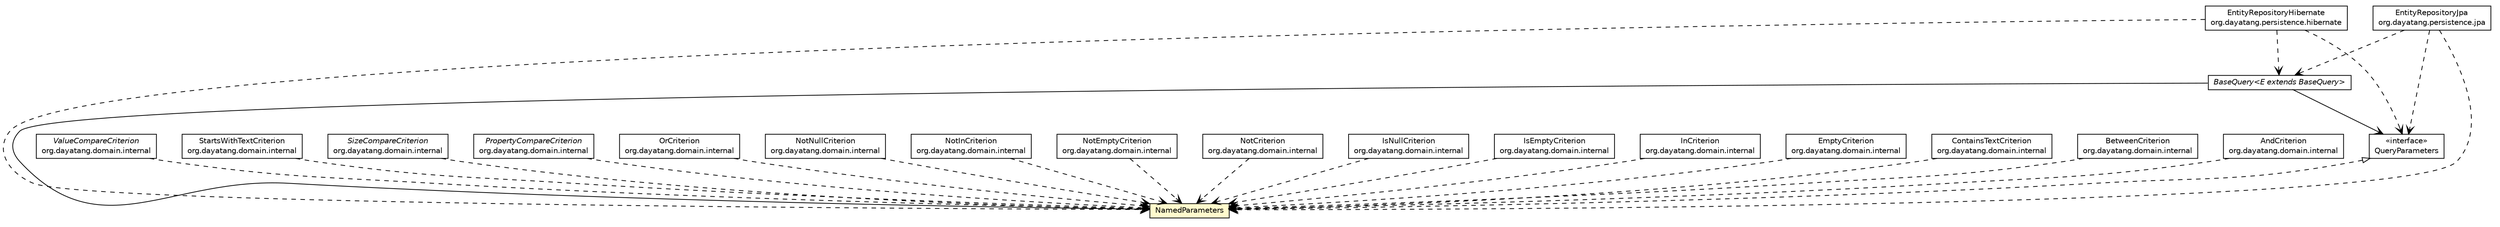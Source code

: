 #!/usr/local/bin/dot
#
# Class diagram 
# Generated by UMLGraph version R5_6_6-8-g8d7759 (http://www.umlgraph.org/)
#

digraph G {
	edge [fontname="Helvetica",fontsize=10,labelfontname="Helvetica",labelfontsize=10];
	node [fontname="Helvetica",fontsize=10,shape=plaintext];
	nodesep=0.25;
	ranksep=0.5;
	// org.dayatang.domain.QueryParameters
	c68139 [label=<<table title="org.dayatang.domain.QueryParameters" border="0" cellborder="1" cellspacing="0" cellpadding="2" port="p" href="./QueryParameters.html">
		<tr><td><table border="0" cellspacing="0" cellpadding="1">
<tr><td align="center" balign="center"> &#171;interface&#187; </td></tr>
<tr><td align="center" balign="center"> QueryParameters </td></tr>
		</table></td></tr>
		</table>>, URL="./QueryParameters.html", fontname="Helvetica", fontcolor="black", fontsize=10.0];
	// org.dayatang.domain.NamedParameters
	c68144 [label=<<table title="org.dayatang.domain.NamedParameters" border="0" cellborder="1" cellspacing="0" cellpadding="2" port="p" bgcolor="lemonChiffon" href="./NamedParameters.html">
		<tr><td><table border="0" cellspacing="0" cellpadding="1">
<tr><td align="center" balign="center"> NamedParameters </td></tr>
		</table></td></tr>
		</table>>, URL="./NamedParameters.html", fontname="Helvetica", fontcolor="black", fontsize=10.0];
	// org.dayatang.domain.BaseQuery<E extends org.dayatang.domain.BaseQuery>
	c68159 [label=<<table title="org.dayatang.domain.BaseQuery" border="0" cellborder="1" cellspacing="0" cellpadding="2" port="p" href="./BaseQuery.html">
		<tr><td><table border="0" cellspacing="0" cellpadding="1">
<tr><td align="center" balign="center"><font face="Helvetica-Oblique"> BaseQuery&lt;E extends BaseQuery&gt; </font></td></tr>
		</table></td></tr>
		</table>>, URL="./BaseQuery.html", fontname="Helvetica", fontcolor="black", fontsize=10.0];
	// org.dayatang.domain.internal.ValueCompareCriterion
	c68167 [label=<<table title="org.dayatang.domain.internal.ValueCompareCriterion" border="0" cellborder="1" cellspacing="0" cellpadding="2" port="p" href="./internal/ValueCompareCriterion.html">
		<tr><td><table border="0" cellspacing="0" cellpadding="1">
<tr><td align="center" balign="center"><font face="Helvetica-Oblique"> ValueCompareCriterion </font></td></tr>
<tr><td align="center" balign="center"> org.dayatang.domain.internal </td></tr>
		</table></td></tr>
		</table>>, URL="./internal/ValueCompareCriterion.html", fontname="Helvetica", fontcolor="black", fontsize=10.0];
	// org.dayatang.domain.internal.StartsWithTextCriterion
	c68168 [label=<<table title="org.dayatang.domain.internal.StartsWithTextCriterion" border="0" cellborder="1" cellspacing="0" cellpadding="2" port="p" href="./internal/StartsWithTextCriterion.html">
		<tr><td><table border="0" cellspacing="0" cellpadding="1">
<tr><td align="center" balign="center"> StartsWithTextCriterion </td></tr>
<tr><td align="center" balign="center"> org.dayatang.domain.internal </td></tr>
		</table></td></tr>
		</table>>, URL="./internal/StartsWithTextCriterion.html", fontname="Helvetica", fontcolor="black", fontsize=10.0];
	// org.dayatang.domain.internal.SizeCompareCriterion
	c68175 [label=<<table title="org.dayatang.domain.internal.SizeCompareCriterion" border="0" cellborder="1" cellspacing="0" cellpadding="2" port="p" href="./internal/SizeCompareCriterion.html">
		<tr><td><table border="0" cellspacing="0" cellpadding="1">
<tr><td align="center" balign="center"><font face="Helvetica-Oblique"> SizeCompareCriterion </font></td></tr>
<tr><td align="center" balign="center"> org.dayatang.domain.internal </td></tr>
		</table></td></tr>
		</table>>, URL="./internal/SizeCompareCriterion.html", fontname="Helvetica", fontcolor="black", fontsize=10.0];
	// org.dayatang.domain.internal.PropertyCompareCriterion
	c68176 [label=<<table title="org.dayatang.domain.internal.PropertyCompareCriterion" border="0" cellborder="1" cellspacing="0" cellpadding="2" port="p" href="./internal/PropertyCompareCriterion.html">
		<tr><td><table border="0" cellspacing="0" cellpadding="1">
<tr><td align="center" balign="center"><font face="Helvetica-Oblique"> PropertyCompareCriterion </font></td></tr>
<tr><td align="center" balign="center"> org.dayatang.domain.internal </td></tr>
		</table></td></tr>
		</table>>, URL="./internal/PropertyCompareCriterion.html", fontname="Helvetica", fontcolor="black", fontsize=10.0];
	// org.dayatang.domain.internal.OrCriterion
	c68177 [label=<<table title="org.dayatang.domain.internal.OrCriterion" border="0" cellborder="1" cellspacing="0" cellpadding="2" port="p" href="./internal/OrCriterion.html">
		<tr><td><table border="0" cellspacing="0" cellpadding="1">
<tr><td align="center" balign="center"> OrCriterion </td></tr>
<tr><td align="center" balign="center"> org.dayatang.domain.internal </td></tr>
		</table></td></tr>
		</table>>, URL="./internal/OrCriterion.html", fontname="Helvetica", fontcolor="black", fontsize=10.0];
	// org.dayatang.domain.internal.NotNullCriterion
	c68178 [label=<<table title="org.dayatang.domain.internal.NotNullCriterion" border="0" cellborder="1" cellspacing="0" cellpadding="2" port="p" href="./internal/NotNullCriterion.html">
		<tr><td><table border="0" cellspacing="0" cellpadding="1">
<tr><td align="center" balign="center"> NotNullCriterion </td></tr>
<tr><td align="center" balign="center"> org.dayatang.domain.internal </td></tr>
		</table></td></tr>
		</table>>, URL="./internal/NotNullCriterion.html", fontname="Helvetica", fontcolor="black", fontsize=10.0];
	// org.dayatang.domain.internal.NotInCriterion
	c68179 [label=<<table title="org.dayatang.domain.internal.NotInCriterion" border="0" cellborder="1" cellspacing="0" cellpadding="2" port="p" href="./internal/NotInCriterion.html">
		<tr><td><table border="0" cellspacing="0" cellpadding="1">
<tr><td align="center" balign="center"> NotInCriterion </td></tr>
<tr><td align="center" balign="center"> org.dayatang.domain.internal </td></tr>
		</table></td></tr>
		</table>>, URL="./internal/NotInCriterion.html", fontname="Helvetica", fontcolor="black", fontsize=10.0];
	// org.dayatang.domain.internal.NotEmptyCriterion
	c68182 [label=<<table title="org.dayatang.domain.internal.NotEmptyCriterion" border="0" cellborder="1" cellspacing="0" cellpadding="2" port="p" href="./internal/NotEmptyCriterion.html">
		<tr><td><table border="0" cellspacing="0" cellpadding="1">
<tr><td align="center" balign="center"> NotEmptyCriterion </td></tr>
<tr><td align="center" balign="center"> org.dayatang.domain.internal </td></tr>
		</table></td></tr>
		</table>>, URL="./internal/NotEmptyCriterion.html", fontname="Helvetica", fontcolor="black", fontsize=10.0];
	// org.dayatang.domain.internal.NotCriterion
	c68183 [label=<<table title="org.dayatang.domain.internal.NotCriterion" border="0" cellborder="1" cellspacing="0" cellpadding="2" port="p" href="./internal/NotCriterion.html">
		<tr><td><table border="0" cellspacing="0" cellpadding="1">
<tr><td align="center" balign="center"> NotCriterion </td></tr>
<tr><td align="center" balign="center"> org.dayatang.domain.internal </td></tr>
		</table></td></tr>
		</table>>, URL="./internal/NotCriterion.html", fontname="Helvetica", fontcolor="black", fontsize=10.0];
	// org.dayatang.domain.internal.IsNullCriterion
	c68188 [label=<<table title="org.dayatang.domain.internal.IsNullCriterion" border="0" cellborder="1" cellspacing="0" cellpadding="2" port="p" href="./internal/IsNullCriterion.html">
		<tr><td><table border="0" cellspacing="0" cellpadding="1">
<tr><td align="center" balign="center"> IsNullCriterion </td></tr>
<tr><td align="center" balign="center"> org.dayatang.domain.internal </td></tr>
		</table></td></tr>
		</table>>, URL="./internal/IsNullCriterion.html", fontname="Helvetica", fontcolor="black", fontsize=10.0];
	// org.dayatang.domain.internal.IsEmptyCriterion
	c68189 [label=<<table title="org.dayatang.domain.internal.IsEmptyCriterion" border="0" cellborder="1" cellspacing="0" cellpadding="2" port="p" href="./internal/IsEmptyCriterion.html">
		<tr><td><table border="0" cellspacing="0" cellpadding="1">
<tr><td align="center" balign="center"> IsEmptyCriterion </td></tr>
<tr><td align="center" balign="center"> org.dayatang.domain.internal </td></tr>
		</table></td></tr>
		</table>>, URL="./internal/IsEmptyCriterion.html", fontname="Helvetica", fontcolor="black", fontsize=10.0];
	// org.dayatang.domain.internal.InCriterion
	c68190 [label=<<table title="org.dayatang.domain.internal.InCriterion" border="0" cellborder="1" cellspacing="0" cellpadding="2" port="p" href="./internal/InCriterion.html">
		<tr><td><table border="0" cellspacing="0" cellpadding="1">
<tr><td align="center" balign="center"> InCriterion </td></tr>
<tr><td align="center" balign="center"> org.dayatang.domain.internal </td></tr>
		</table></td></tr>
		</table>>, URL="./internal/InCriterion.html", fontname="Helvetica", fontcolor="black", fontsize=10.0];
	// org.dayatang.domain.internal.EmptyCriterion
	c68197 [label=<<table title="org.dayatang.domain.internal.EmptyCriterion" border="0" cellborder="1" cellspacing="0" cellpadding="2" port="p" href="./internal/EmptyCriterion.html">
		<tr><td><table border="0" cellspacing="0" cellpadding="1">
<tr><td align="center" balign="center"> EmptyCriterion </td></tr>
<tr><td align="center" balign="center"> org.dayatang.domain.internal </td></tr>
		</table></td></tr>
		</table>>, URL="./internal/EmptyCriterion.html", fontname="Helvetica", fontcolor="black", fontsize=10.0];
	// org.dayatang.domain.internal.ContainsTextCriterion
	c68199 [label=<<table title="org.dayatang.domain.internal.ContainsTextCriterion" border="0" cellborder="1" cellspacing="0" cellpadding="2" port="p" href="./internal/ContainsTextCriterion.html">
		<tr><td><table border="0" cellspacing="0" cellpadding="1">
<tr><td align="center" balign="center"> ContainsTextCriterion </td></tr>
<tr><td align="center" balign="center"> org.dayatang.domain.internal </td></tr>
		</table></td></tr>
		</table>>, URL="./internal/ContainsTextCriterion.html", fontname="Helvetica", fontcolor="black", fontsize=10.0];
	// org.dayatang.domain.internal.BetweenCriterion
	c68200 [label=<<table title="org.dayatang.domain.internal.BetweenCriterion" border="0" cellborder="1" cellspacing="0" cellpadding="2" port="p" href="./internal/BetweenCriterion.html">
		<tr><td><table border="0" cellspacing="0" cellpadding="1">
<tr><td align="center" balign="center"> BetweenCriterion </td></tr>
<tr><td align="center" balign="center"> org.dayatang.domain.internal </td></tr>
		</table></td></tr>
		</table>>, URL="./internal/BetweenCriterion.html", fontname="Helvetica", fontcolor="black", fontsize=10.0];
	// org.dayatang.domain.internal.AndCriterion
	c68202 [label=<<table title="org.dayatang.domain.internal.AndCriterion" border="0" cellborder="1" cellspacing="0" cellpadding="2" port="p" href="./internal/AndCriterion.html">
		<tr><td><table border="0" cellspacing="0" cellpadding="1">
<tr><td align="center" balign="center"> AndCriterion </td></tr>
<tr><td align="center" balign="center"> org.dayatang.domain.internal </td></tr>
		</table></td></tr>
		</table>>, URL="./internal/AndCriterion.html", fontname="Helvetica", fontcolor="black", fontsize=10.0];
	// org.dayatang.persistence.hibernate.EntityRepositoryHibernate
	c68267 [label=<<table title="org.dayatang.persistence.hibernate.EntityRepositoryHibernate" border="0" cellborder="1" cellspacing="0" cellpadding="2" port="p" href="../persistence/hibernate/EntityRepositoryHibernate.html">
		<tr><td><table border="0" cellspacing="0" cellpadding="1">
<tr><td align="center" balign="center"> EntityRepositoryHibernate </td></tr>
<tr><td align="center" balign="center"> org.dayatang.persistence.hibernate </td></tr>
		</table></td></tr>
		</table>>, URL="../persistence/hibernate/EntityRepositoryHibernate.html", fontname="Helvetica", fontcolor="black", fontsize=10.0];
	// org.dayatang.persistence.jpa.EntityRepositoryJpa
	c68269 [label=<<table title="org.dayatang.persistence.jpa.EntityRepositoryJpa" border="0" cellborder="1" cellspacing="0" cellpadding="2" port="p" href="../persistence/jpa/EntityRepositoryJpa.html">
		<tr><td><table border="0" cellspacing="0" cellpadding="1">
<tr><td align="center" balign="center"> EntityRepositoryJpa </td></tr>
<tr><td align="center" balign="center"> org.dayatang.persistence.jpa </td></tr>
		</table></td></tr>
		</table>>, URL="../persistence/jpa/EntityRepositoryJpa.html", fontname="Helvetica", fontcolor="black", fontsize=10.0];
	//org.dayatang.domain.NamedParameters implements org.dayatang.domain.QueryParameters
	c68139:p -> c68144:p [dir=back,arrowtail=empty,style=dashed];
	// org.dayatang.domain.BaseQuery<E extends org.dayatang.domain.BaseQuery> NAVASSOC org.dayatang.domain.QueryParameters
	c68159:p -> c68139:p [taillabel="", label=" "headlabel="", fontname="Helvetica", fontcolor="black", fontsize=10.0, color="black", arrowhead=open];
	// org.dayatang.domain.BaseQuery<E extends org.dayatang.domain.BaseQuery> NAVASSOC org.dayatang.domain.NamedParameters
	c68159:p -> c68144:p [taillabel="", label=" "headlabel="", fontname="Helvetica", fontcolor="black", fontsize=10.0, color="black", arrowhead=open];
	// org.dayatang.domain.internal.ValueCompareCriterion DEPEND org.dayatang.domain.NamedParameters
	c68167:p -> c68144:p [taillabel="", label=" "headlabel="", fontname="Helvetica", fontcolor="black", fontsize=10.0, color="black", arrowhead=open, style=dashed];
	// org.dayatang.domain.internal.StartsWithTextCriterion DEPEND org.dayatang.domain.NamedParameters
	c68168:p -> c68144:p [taillabel="", label=" "headlabel="", fontname="Helvetica", fontcolor="black", fontsize=10.0, color="black", arrowhead=open, style=dashed];
	// org.dayatang.domain.internal.SizeCompareCriterion DEPEND org.dayatang.domain.NamedParameters
	c68175:p -> c68144:p [taillabel="", label=" "headlabel="", fontname="Helvetica", fontcolor="black", fontsize=10.0, color="black", arrowhead=open, style=dashed];
	// org.dayatang.domain.internal.PropertyCompareCriterion DEPEND org.dayatang.domain.NamedParameters
	c68176:p -> c68144:p [taillabel="", label=" "headlabel="", fontname="Helvetica", fontcolor="black", fontsize=10.0, color="black", arrowhead=open, style=dashed];
	// org.dayatang.domain.internal.OrCriterion DEPEND org.dayatang.domain.NamedParameters
	c68177:p -> c68144:p [taillabel="", label=" "headlabel="", fontname="Helvetica", fontcolor="black", fontsize=10.0, color="black", arrowhead=open, style=dashed];
	// org.dayatang.domain.internal.NotNullCriterion DEPEND org.dayatang.domain.NamedParameters
	c68178:p -> c68144:p [taillabel="", label=" "headlabel="", fontname="Helvetica", fontcolor="black", fontsize=10.0, color="black", arrowhead=open, style=dashed];
	// org.dayatang.domain.internal.NotInCriterion DEPEND org.dayatang.domain.NamedParameters
	c68179:p -> c68144:p [taillabel="", label=" "headlabel="", fontname="Helvetica", fontcolor="black", fontsize=10.0, color="black", arrowhead=open, style=dashed];
	// org.dayatang.domain.internal.NotEmptyCriterion DEPEND org.dayatang.domain.NamedParameters
	c68182:p -> c68144:p [taillabel="", label=" "headlabel="", fontname="Helvetica", fontcolor="black", fontsize=10.0, color="black", arrowhead=open, style=dashed];
	// org.dayatang.domain.internal.NotCriterion DEPEND org.dayatang.domain.NamedParameters
	c68183:p -> c68144:p [taillabel="", label=" "headlabel="", fontname="Helvetica", fontcolor="black", fontsize=10.0, color="black", arrowhead=open, style=dashed];
	// org.dayatang.domain.internal.IsNullCriterion DEPEND org.dayatang.domain.NamedParameters
	c68188:p -> c68144:p [taillabel="", label=" "headlabel="", fontname="Helvetica", fontcolor="black", fontsize=10.0, color="black", arrowhead=open, style=dashed];
	// org.dayatang.domain.internal.IsEmptyCriterion DEPEND org.dayatang.domain.NamedParameters
	c68189:p -> c68144:p [taillabel="", label=" "headlabel="", fontname="Helvetica", fontcolor="black", fontsize=10.0, color="black", arrowhead=open, style=dashed];
	// org.dayatang.domain.internal.InCriterion DEPEND org.dayatang.domain.NamedParameters
	c68190:p -> c68144:p [taillabel="", label=" "headlabel="", fontname="Helvetica", fontcolor="black", fontsize=10.0, color="black", arrowhead=open, style=dashed];
	// org.dayatang.domain.internal.EmptyCriterion DEPEND org.dayatang.domain.NamedParameters
	c68197:p -> c68144:p [taillabel="", label=" "headlabel="", fontname="Helvetica", fontcolor="black", fontsize=10.0, color="black", arrowhead=open, style=dashed];
	// org.dayatang.domain.internal.ContainsTextCriterion DEPEND org.dayatang.domain.NamedParameters
	c68199:p -> c68144:p [taillabel="", label=" "headlabel="", fontname="Helvetica", fontcolor="black", fontsize=10.0, color="black", arrowhead=open, style=dashed];
	// org.dayatang.domain.internal.BetweenCriterion DEPEND org.dayatang.domain.NamedParameters
	c68200:p -> c68144:p [taillabel="", label=" "headlabel="", fontname="Helvetica", fontcolor="black", fontsize=10.0, color="black", arrowhead=open, style=dashed];
	// org.dayatang.domain.internal.AndCriterion DEPEND org.dayatang.domain.NamedParameters
	c68202:p -> c68144:p [taillabel="", label=" "headlabel="", fontname="Helvetica", fontcolor="black", fontsize=10.0, color="black", arrowhead=open, style=dashed];
	// org.dayatang.persistence.hibernate.EntityRepositoryHibernate DEPEND org.dayatang.domain.QueryParameters
	c68267:p -> c68139:p [taillabel="", label=" "headlabel="", fontname="Helvetica", fontcolor="black", fontsize=10.0, color="black", arrowhead=open, style=dashed];
	// org.dayatang.persistence.hibernate.EntityRepositoryHibernate DEPEND org.dayatang.domain.BaseQuery<E extends org.dayatang.domain.BaseQuery>
	c68267:p -> c68159:p [taillabel="", label=" "headlabel="", fontname="Helvetica", fontcolor="black", fontsize=10.0, color="black", arrowhead=open, style=dashed];
	// org.dayatang.persistence.hibernate.EntityRepositoryHibernate DEPEND org.dayatang.domain.NamedParameters
	c68267:p -> c68144:p [taillabel="", label=" "headlabel="", fontname="Helvetica", fontcolor="black", fontsize=10.0, color="black", arrowhead=open, style=dashed];
	// org.dayatang.persistence.jpa.EntityRepositoryJpa DEPEND org.dayatang.domain.BaseQuery<E extends org.dayatang.domain.BaseQuery>
	c68269:p -> c68159:p [taillabel="", label=" "headlabel="", fontname="Helvetica", fontcolor="black", fontsize=10.0, color="black", arrowhead=open, style=dashed];
	// org.dayatang.persistence.jpa.EntityRepositoryJpa DEPEND org.dayatang.domain.QueryParameters
	c68269:p -> c68139:p [taillabel="", label=" "headlabel="", fontname="Helvetica", fontcolor="black", fontsize=10.0, color="black", arrowhead=open, style=dashed];
	// org.dayatang.persistence.jpa.EntityRepositoryJpa DEPEND org.dayatang.domain.NamedParameters
	c68269:p -> c68144:p [taillabel="", label=" "headlabel="", fontname="Helvetica", fontcolor="black", fontsize=10.0, color="black", arrowhead=open, style=dashed];
}

